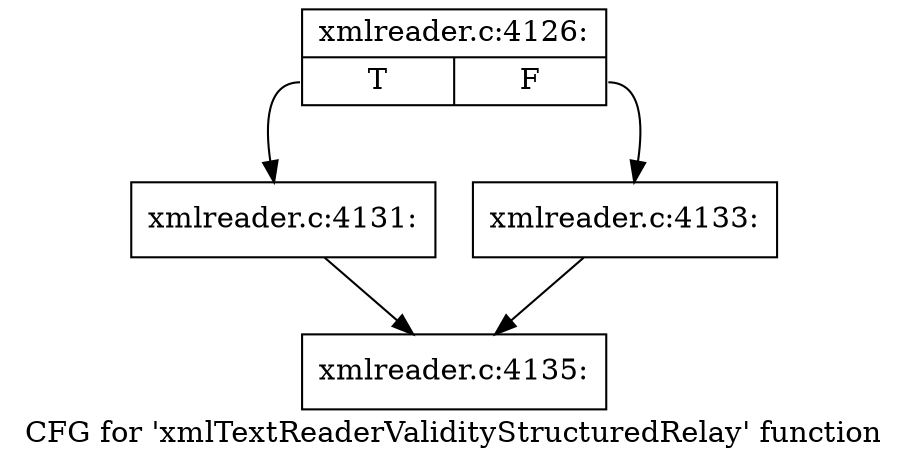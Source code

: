 digraph "CFG for 'xmlTextReaderValidityStructuredRelay' function" {
	label="CFG for 'xmlTextReaderValidityStructuredRelay' function";

	Node0x55e4494a6e40 [shape=record,label="{xmlreader.c:4126:|{<s0>T|<s1>F}}"];
	Node0x55e4494a6e40:s0 -> Node0x55e449617d50;
	Node0x55e4494a6e40:s1 -> Node0x55e449617df0;
	Node0x55e449617d50 [shape=record,label="{xmlreader.c:4131:}"];
	Node0x55e449617d50 -> Node0x55e449617da0;
	Node0x55e449617df0 [shape=record,label="{xmlreader.c:4133:}"];
	Node0x55e449617df0 -> Node0x55e449617da0;
	Node0x55e449617da0 [shape=record,label="{xmlreader.c:4135:}"];
}
